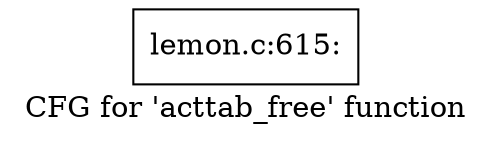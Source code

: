 digraph "CFG for 'acttab_free' function" {
	label="CFG for 'acttab_free' function";

	Node0x56256527aaa0 [shape=record,label="{lemon.c:615:}"];
}
